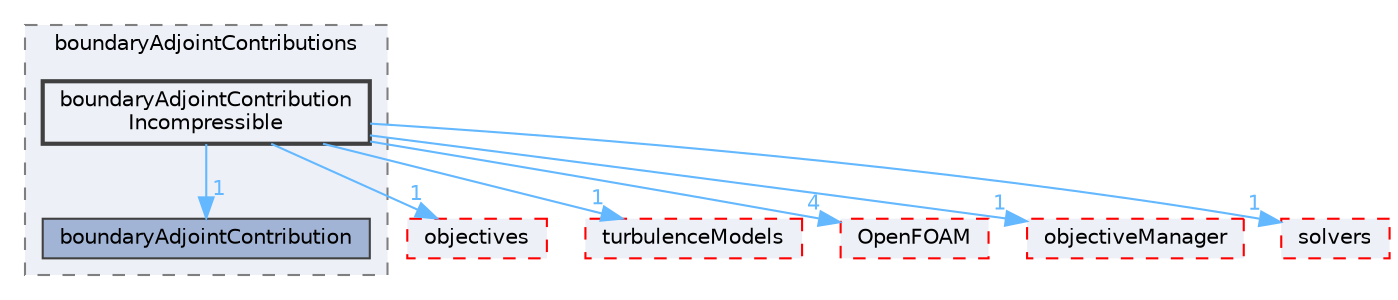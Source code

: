 digraph "src/optimisation/adjointOptimisation/adjoint/boundaryAdjointContributions/boundaryAdjointContributionIncompressible"
{
 // LATEX_PDF_SIZE
  bgcolor="transparent";
  edge [fontname=Helvetica,fontsize=10,labelfontname=Helvetica,labelfontsize=10];
  node [fontname=Helvetica,fontsize=10,shape=box,height=0.2,width=0.4];
  compound=true
  subgraph clusterdir_3c0395a0b3704d24024ddd387bcbaf66 {
    graph [ bgcolor="#edf0f7", pencolor="grey50", label="boundaryAdjointContributions", fontname=Helvetica,fontsize=10 style="filled,dashed", URL="dir_3c0395a0b3704d24024ddd387bcbaf66.html",tooltip=""]
  dir_1ccd8fde3126912887f86bf12bbc609e [label="boundaryAdjointContribution", fillcolor="#a2b4d6", color="grey25", style="filled", URL="dir_1ccd8fde3126912887f86bf12bbc609e.html",tooltip=""];
  dir_9872a92ff1f58c1d1c68d35de5be5d78 [label="boundaryAdjointContribution\lIncompressible", fillcolor="#edf0f7", color="grey25", style="filled,bold", URL="dir_9872a92ff1f58c1d1c68d35de5be5d78.html",tooltip=""];
  }
  dir_1b1529705a9baeac752d91ac401dda71 [label="objectives", fillcolor="#edf0f7", color="red", style="filled,dashed", URL="dir_1b1529705a9baeac752d91ac401dda71.html",tooltip=""];
  dir_65c5a1cbdce3964d4a2bd5a2c0168e6b [label="turbulenceModels", fillcolor="#edf0f7", color="red", style="filled,dashed", URL="dir_65c5a1cbdce3964d4a2bd5a2c0168e6b.html",tooltip=""];
  dir_c5473ff19b20e6ec4dfe5c310b3778a8 [label="OpenFOAM", fillcolor="#edf0f7", color="red", style="filled,dashed", URL="dir_c5473ff19b20e6ec4dfe5c310b3778a8.html",tooltip=""];
  dir_df4d411816fa2103c27e0f87f824bd4d [label="objectiveManager", fillcolor="#edf0f7", color="red", style="filled,dashed", URL="dir_df4d411816fa2103c27e0f87f824bd4d.html",tooltip=""];
  dir_f1ea2e00111d8324be054b4e32e6ee53 [label="solvers", fillcolor="#edf0f7", color="red", style="filled,dashed", URL="dir_f1ea2e00111d8324be054b4e32e6ee53.html",tooltip=""];
  dir_9872a92ff1f58c1d1c68d35de5be5d78->dir_1b1529705a9baeac752d91ac401dda71 [headlabel="1", labeldistance=1.5 headhref="dir_000323_002670.html" href="dir_000323_002670.html" color="steelblue1" fontcolor="steelblue1"];
  dir_9872a92ff1f58c1d1c68d35de5be5d78->dir_1ccd8fde3126912887f86bf12bbc609e [headlabel="1", labeldistance=1.5 headhref="dir_000323_000322.html" href="dir_000323_000322.html" color="steelblue1" fontcolor="steelblue1"];
  dir_9872a92ff1f58c1d1c68d35de5be5d78->dir_65c5a1cbdce3964d4a2bd5a2c0168e6b [headlabel="1", labeldistance=1.5 headhref="dir_000323_004142.html" href="dir_000323_004142.html" color="steelblue1" fontcolor="steelblue1"];
  dir_9872a92ff1f58c1d1c68d35de5be5d78->dir_c5473ff19b20e6ec4dfe5c310b3778a8 [headlabel="4", labeldistance=1.5 headhref="dir_000323_002695.html" href="dir_000323_002695.html" color="steelblue1" fontcolor="steelblue1"];
  dir_9872a92ff1f58c1d1c68d35de5be5d78->dir_df4d411816fa2103c27e0f87f824bd4d [headlabel="1", labeldistance=1.5 headhref="dir_000323_002662.html" href="dir_000323_002662.html" color="steelblue1" fontcolor="steelblue1"];
  dir_9872a92ff1f58c1d1c68d35de5be5d78->dir_f1ea2e00111d8324be054b4e32e6ee53 [headlabel="1", labeldistance=1.5 headhref="dir_000323_003659.html" href="dir_000323_003659.html" color="steelblue1" fontcolor="steelblue1"];
}
